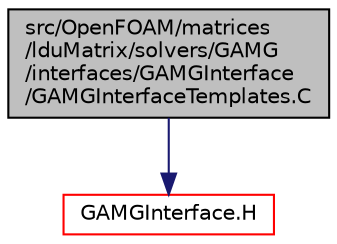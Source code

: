 digraph "src/OpenFOAM/matrices/lduMatrix/solvers/GAMG/interfaces/GAMGInterface/GAMGInterfaceTemplates.C"
{
  bgcolor="transparent";
  edge [fontname="Helvetica",fontsize="10",labelfontname="Helvetica",labelfontsize="10"];
  node [fontname="Helvetica",fontsize="10",shape=record];
  Node1 [label="src/OpenFOAM/matrices\l/lduMatrix/solvers/GAMG\l/interfaces/GAMGInterface\l/GAMGInterfaceTemplates.C",height=0.2,width=0.4,color="black", fillcolor="grey75", style="filled", fontcolor="black"];
  Node1 -> Node2 [color="midnightblue",fontsize="10",style="solid",fontname="Helvetica"];
  Node2 [label="GAMGInterface.H",height=0.2,width=0.4,color="red",URL="$a08699.html"];
}
